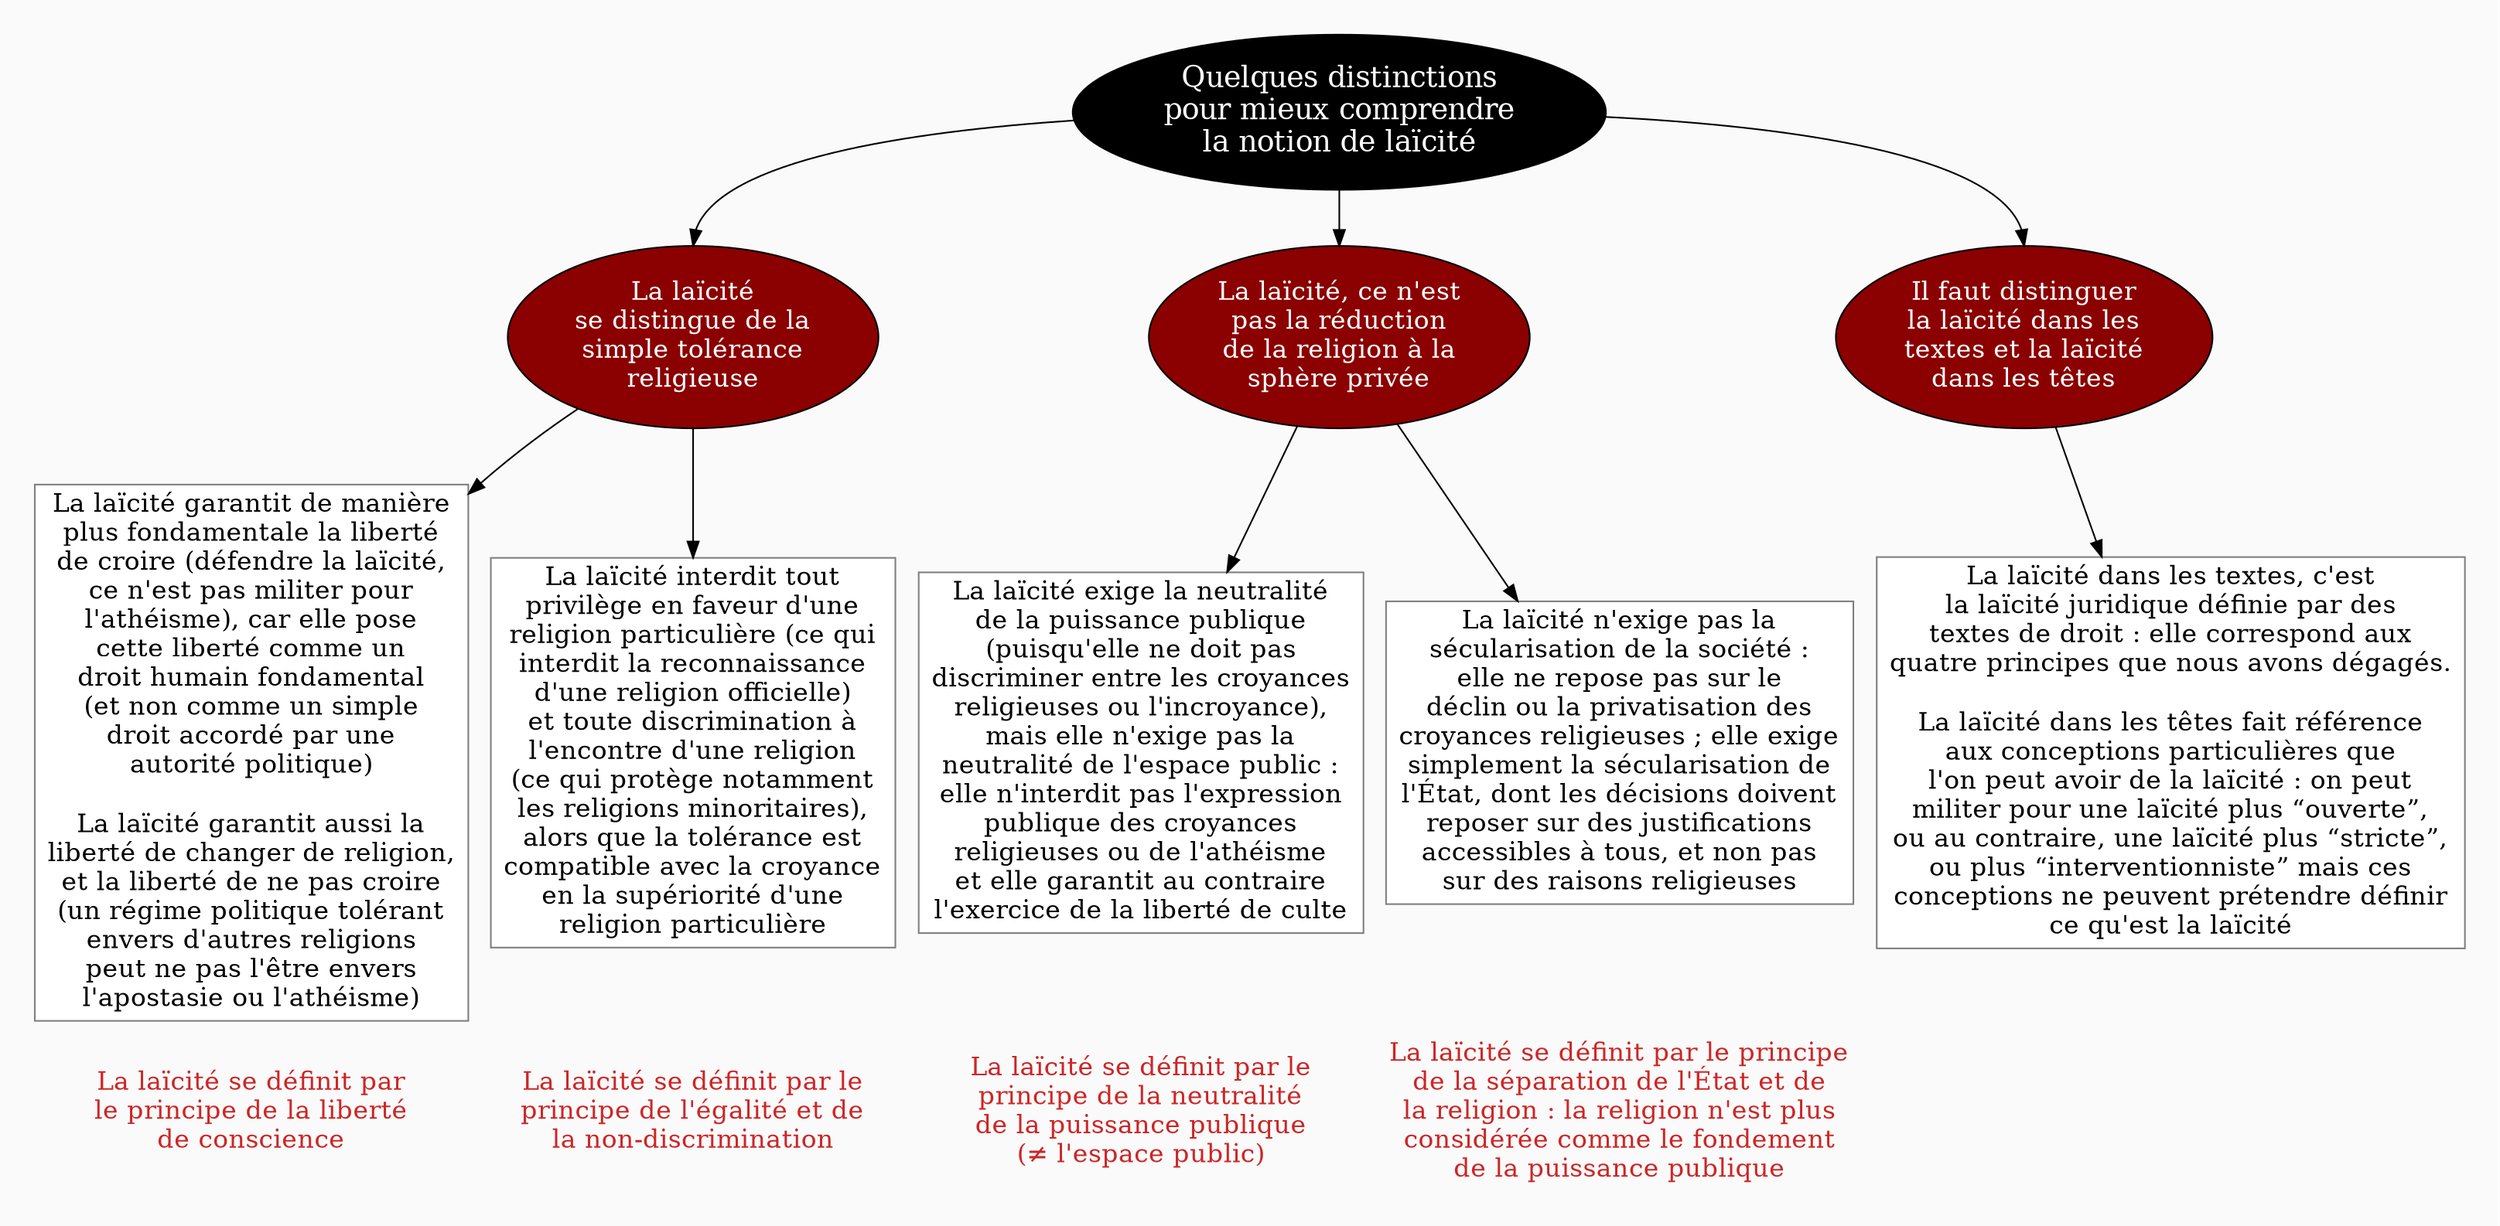 digraph G {
// Template : diagram
// Usage : 
//rankdir=LR
splines=true
//splines=curved
bgcolor=grey98
pad=0.3
style=filled
edge[minlen=4]
node[style=filled, fontcolor=white]
ranksep=0.1
nodesep=0.2

// NIVEAU 1
node[fillcolor=12, fontsize=18]
a1[label="Quelques distinctions
pour mieux comprendre
la notion de laïcité"]

// NIVEAU 2
node[fillcolor=red4, fontsize=16]
a1->{
b1[label="La laïcité
se distingue de la
simple tolérance
religieuse"]
b2[label="La laïcité, ce n'est
pas la réduction
de la religion à la
sphère privée"]
b3[label="Il faut distinguer
la laïcité dans les
textes et la laïcité
dans les têtes"]
}[headport=n]

node[fontcolor=black]
// NIVEAU 3 (sans intermédiaire)
node [shape=box, fillcolor=white, color=grey50]
// c1[label=""]
b1->{c1,c2}
c1[label="La laïcité garantit de manière
plus fondamentale la liberté
de croire (défendre la laïcité,
ce n'est pas militer pour
l'athéisme), car elle pose
cette liberté comme un
droit humain fondamental
(et non comme un simple
droit accordé par une
autorité politique)

La laïcité garantit aussi la
liberté de changer de religion,
et la liberté de ne pas croire
(un régime politique tolérant
envers d'autres religions
peut ne pas l'être envers
l'apostasie ou l'athéisme)"]
c2[label="La laïcité interdit tout
privilège en faveur d'une
religion particulière (ce qui
interdit la reconnaissance
d'une religion officielle)
et toute discrimination à
l'encontre d'une religion
(ce qui protège notamment
les religions minoritaires),
alors que la tolérance est
compatible avec la croyance
en la supériorité d'une
religion particulière"]
b2->{c3,c4}
c3[label="La laïcité exige la neutralité
de la puissance publique
(puisqu'elle ne doit pas
discriminer entre les croyances
religieuses ou l'incroyance),
mais elle n'exige pas la
neutralité de l'espace public :
elle n'interdit pas l'expression
publique des croyances
religieuses ou de l'athéisme
et elle garantit au contraire
l'exercice de la liberté de culte"]
c4[label="La laïcité n'exige pas la
sécularisation de la société :
elle ne repose pas sur le
déclin ou la privatisation des
croyances religieuses ; elle exige
simplement la sécularisation de
l'État, dont les décisions doivent
reposer sur des justifications
accessibles à tous, et non pas
sur des raisons religieuses"]

b3->{c5}
c5[label="La laïcité dans les textes, c'est
la laïcité juridique définie par des
textes de droit : elle correspond aux
quatre principes que nous avons dégagés.

La laïcité dans les têtes fait référence
aux conceptions particulières que
l'on peut avoir de la laïcité : on peut
militer pour une laïcité plus “ouverte”,
ou au contraire, une laïcité plus “stricte”,
ou plus “interventionniste” mais ces
conceptions ne peuvent prétendre définir
ce qu'est la laïcité"]

// INTERMÉDIAIRE AVANT NIVEAU 3
node[fillcolor=grey78, shape=oval]
// [arrowhead=none]
// bc1[label=""]

// NIVEAU 3 (avec intermédiaire)
node[fillcolor=white, shape=box, color=grey50]
// c1[label=""]

// NIVEAU 4
node[style="filled,rounded", fillcolor=white, shape=box, color=grey50]
// d1[label=""]

// ÉTIQUETTES EN ROUGE
node[shape=plaintext, fontcolor=firebrick3, fillcolor=grey98]
// e1[label=< <B>= Titre</B><BR /><BR />Contenu<BR /> >]
// e1[label=""]
// ->e1[minlen=1, style=invis]

c1->e1[minlen=1, style=invis]
e1[label="La laïcité se définit par
le principe de la liberté
de conscience"]

c2->e2[minlen=1, style=invis]
e2[label="La laïcité se définit par le
principe de l'égalité et de
la non-discrimination"]

c3->e3[minlen=1, style=invis]
e3[label="La laïcité se définit par le
principe de la neutralité
de la puissance publique
(≠ l'espace public)"]

c4->e4[minlen=1, style=invis]
e4[label="La laïcité se définit par le principe
de la séparation de l'État et de
la religion : la religion n'est plus
considérée comme le fondement
de la puissance publique"]

// REMARQUES EN BLEU
node[color=blue, shape=box, margin=0.07, fontcolor=black, fontsize=12, style="dashed", penwidth=0.6]
edge[color=blue, arrowhead="none", xlabel="", style="dashed", penwidth=0.6]
// r1[label=""]
// {rank=same;->r1}
// {rank=same;r1->[dir=back]}

}
